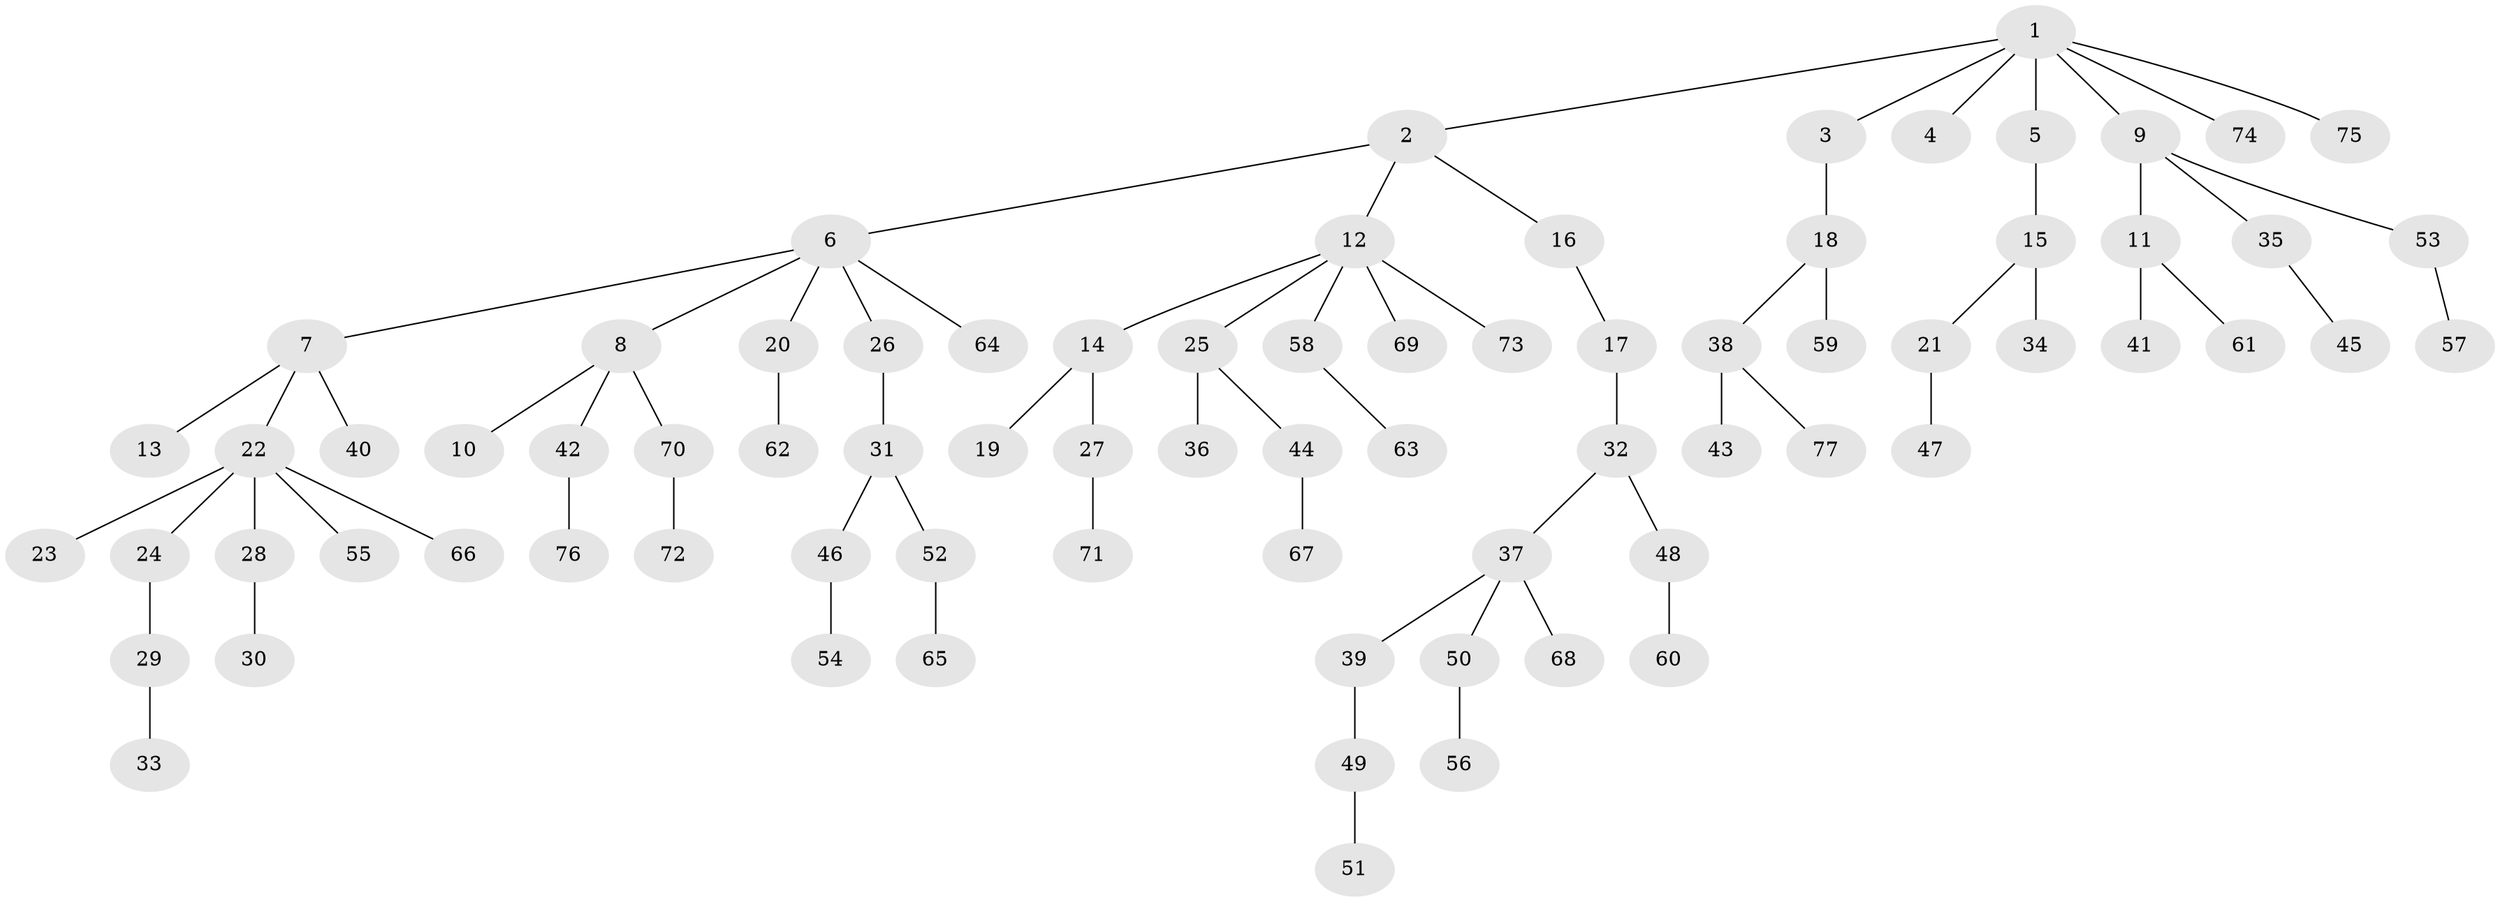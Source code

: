 // Generated by graph-tools (version 1.1) at 2025/15/03/09/25 04:15:31]
// undirected, 77 vertices, 76 edges
graph export_dot {
graph [start="1"]
  node [color=gray90,style=filled];
  1;
  2;
  3;
  4;
  5;
  6;
  7;
  8;
  9;
  10;
  11;
  12;
  13;
  14;
  15;
  16;
  17;
  18;
  19;
  20;
  21;
  22;
  23;
  24;
  25;
  26;
  27;
  28;
  29;
  30;
  31;
  32;
  33;
  34;
  35;
  36;
  37;
  38;
  39;
  40;
  41;
  42;
  43;
  44;
  45;
  46;
  47;
  48;
  49;
  50;
  51;
  52;
  53;
  54;
  55;
  56;
  57;
  58;
  59;
  60;
  61;
  62;
  63;
  64;
  65;
  66;
  67;
  68;
  69;
  70;
  71;
  72;
  73;
  74;
  75;
  76;
  77;
  1 -- 2;
  1 -- 3;
  1 -- 4;
  1 -- 5;
  1 -- 9;
  1 -- 74;
  1 -- 75;
  2 -- 6;
  2 -- 12;
  2 -- 16;
  3 -- 18;
  5 -- 15;
  6 -- 7;
  6 -- 8;
  6 -- 20;
  6 -- 26;
  6 -- 64;
  7 -- 13;
  7 -- 22;
  7 -- 40;
  8 -- 10;
  8 -- 42;
  8 -- 70;
  9 -- 11;
  9 -- 35;
  9 -- 53;
  11 -- 41;
  11 -- 61;
  12 -- 14;
  12 -- 25;
  12 -- 58;
  12 -- 69;
  12 -- 73;
  14 -- 19;
  14 -- 27;
  15 -- 21;
  15 -- 34;
  16 -- 17;
  17 -- 32;
  18 -- 38;
  18 -- 59;
  20 -- 62;
  21 -- 47;
  22 -- 23;
  22 -- 24;
  22 -- 28;
  22 -- 55;
  22 -- 66;
  24 -- 29;
  25 -- 36;
  25 -- 44;
  26 -- 31;
  27 -- 71;
  28 -- 30;
  29 -- 33;
  31 -- 46;
  31 -- 52;
  32 -- 37;
  32 -- 48;
  35 -- 45;
  37 -- 39;
  37 -- 50;
  37 -- 68;
  38 -- 43;
  38 -- 77;
  39 -- 49;
  42 -- 76;
  44 -- 67;
  46 -- 54;
  48 -- 60;
  49 -- 51;
  50 -- 56;
  52 -- 65;
  53 -- 57;
  58 -- 63;
  70 -- 72;
}
